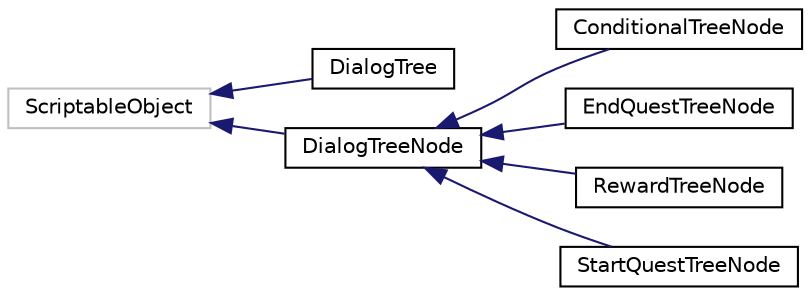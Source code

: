 digraph "Graphical Class Hierarchy"
{
  edge [fontname="Helvetica",fontsize="10",labelfontname="Helvetica",labelfontsize="10"];
  node [fontname="Helvetica",fontsize="10",shape=record];
  rankdir="LR";
  Node1 [label="ScriptableObject",height=0.2,width=0.4,color="grey75", fillcolor="white", style="filled"];
  Node1 -> Node2 [dir="back",color="midnightblue",fontsize="10",style="solid",fontname="Helvetica"];
  Node2 [label="DialogTree",height=0.2,width=0.4,color="black", fillcolor="white", style="filled",URL="$class_dialog_tree.html",tooltip="Developed by: Higor (hcmb) A DialogTree is a complex structure useful for creating dialogs across in ..."];
  Node1 -> Node3 [dir="back",color="midnightblue",fontsize="10",style="solid",fontname="Helvetica"];
  Node3 [label="DialogTreeNode",height=0.2,width=0.4,color="black", fillcolor="white", style="filled",URL="$class_dialog_tree_node.html",tooltip="Developed by: Higor (hcmb) A DialogTreeNode is used for building a DialogTree. Shows text conversatio..."];
  Node3 -> Node4 [dir="back",color="midnightblue",fontsize="10",style="solid",fontname="Helvetica"];
  Node4 [label="ConditionalTreeNode",height=0.2,width=0.4,color="black", fillcolor="white", style="filled",URL="$class_conditional_tree_node.html",tooltip="Developed by: Higor (hcmb) A ConditionalTreeNode will receive and list of IPreConditions and will onl..."];
  Node3 -> Node5 [dir="back",color="midnightblue",fontsize="10",style="solid",fontname="Helvetica"];
  Node5 [label="EndQuestTreeNode",height=0.2,width=0.4,color="black", fillcolor="white", style="filled",URL="$class_end_quest_tree_node.html",tooltip="Developed by: Higor (hcmb) A RewardTreeNode will have a list of rewards that will be given for the pl..."];
  Node3 -> Node6 [dir="back",color="midnightblue",fontsize="10",style="solid",fontname="Helvetica"];
  Node6 [label="RewardTreeNode",height=0.2,width=0.4,color="black", fillcolor="white", style="filled",URL="$class_reward_tree_node.html",tooltip="Developed by: Higor (hcmb) A RewardTreeNode will have a list of rewards that will be given for the pl..."];
  Node3 -> Node7 [dir="back",color="midnightblue",fontsize="10",style="solid",fontname="Helvetica"];
  Node7 [label="StartQuestTreeNode",height=0.2,width=0.4,color="black", fillcolor="white", style="filled",URL="$class_start_quest_tree_node.html",tooltip="Developed by: Higor (hcmb) A RewardTreeNode will have a list of rewards that will be given for the pl..."];
}
